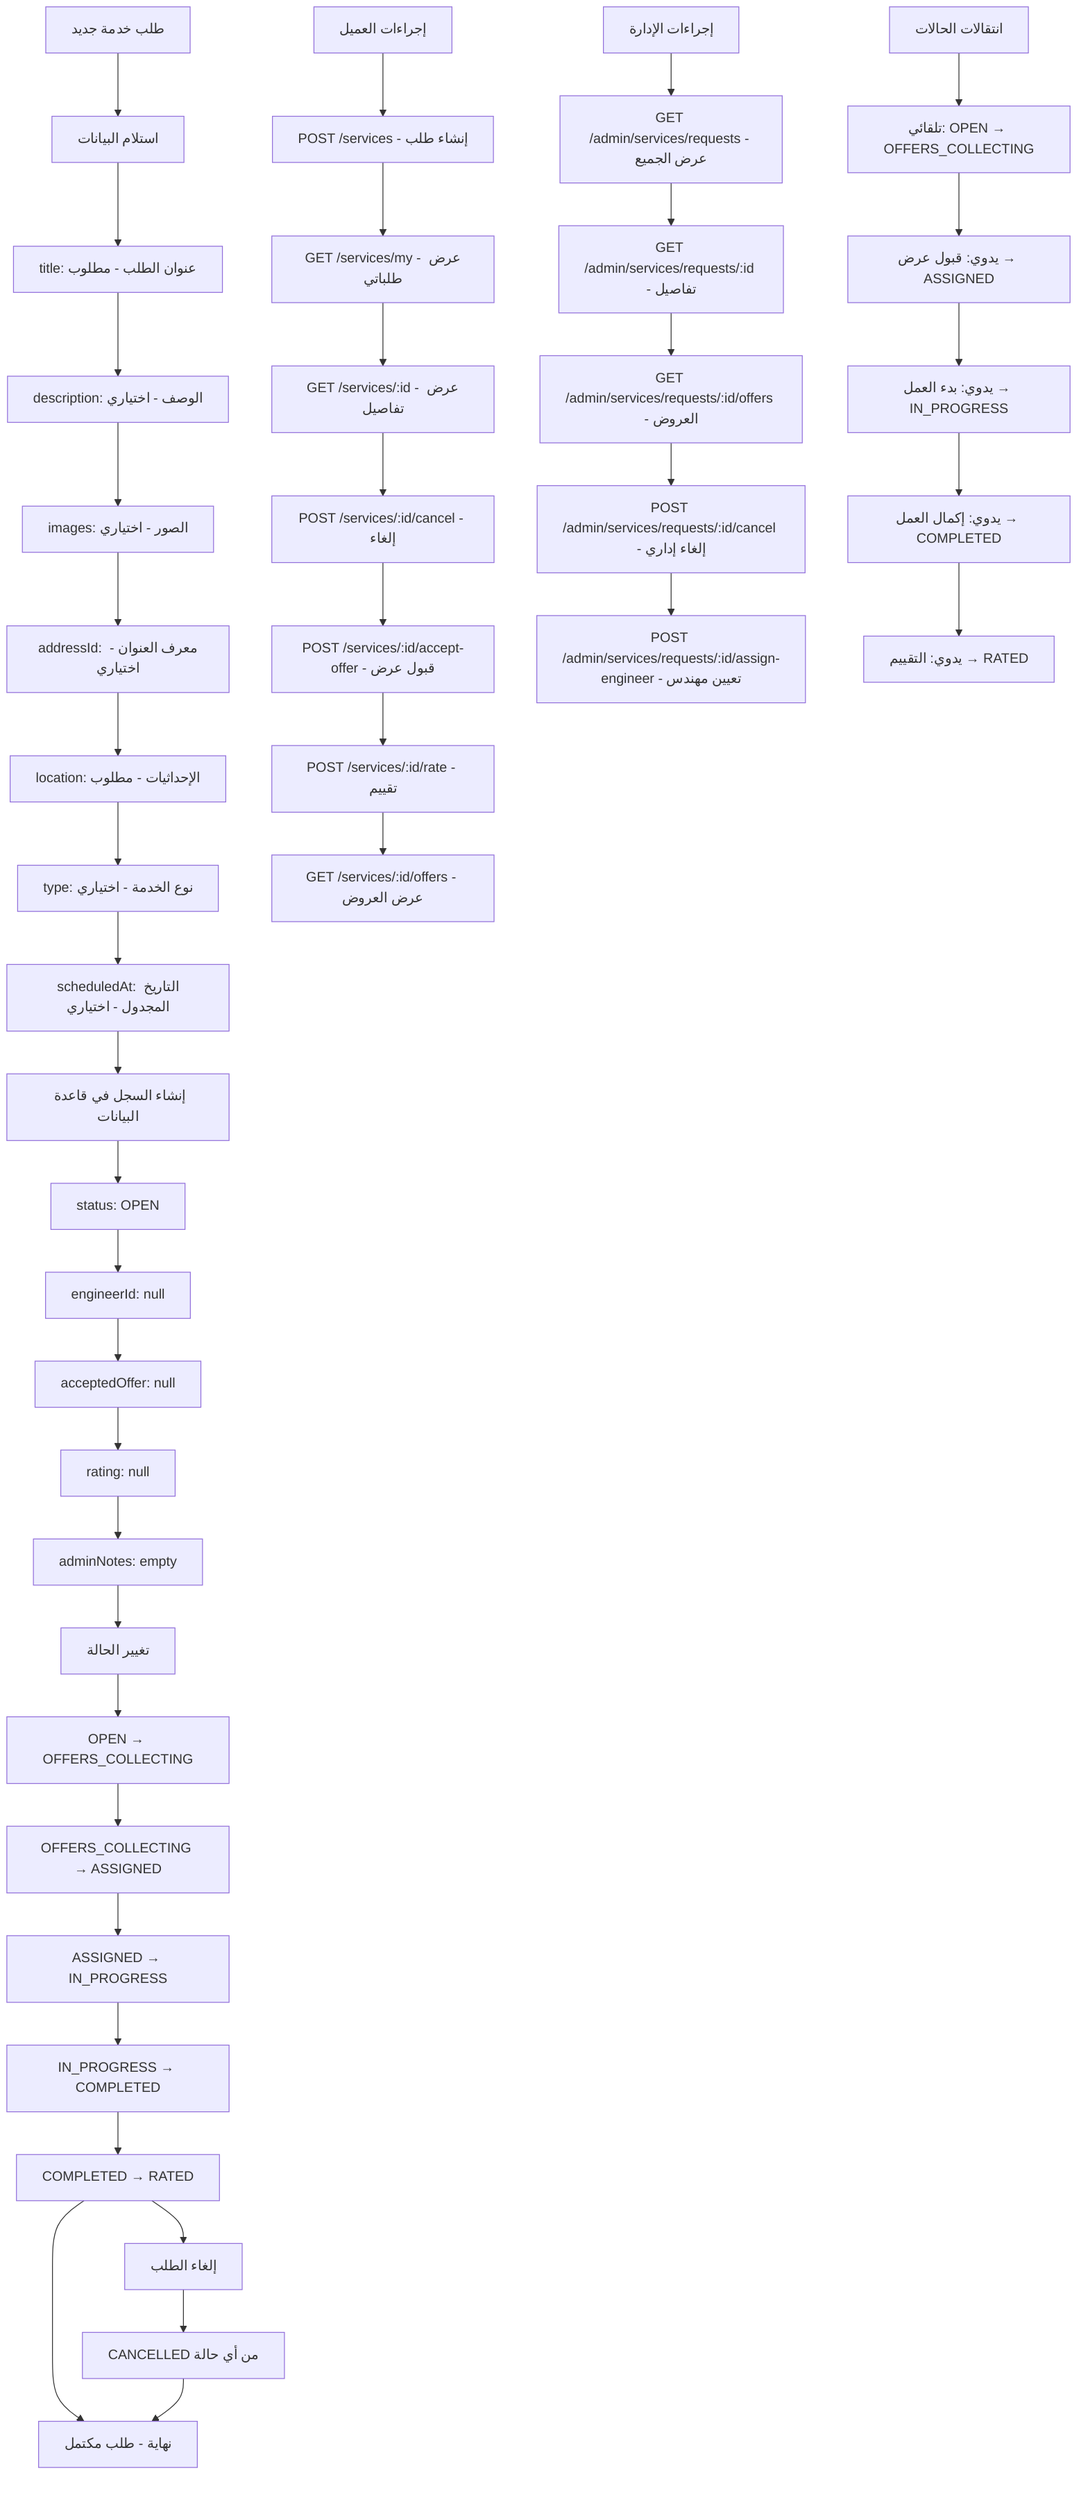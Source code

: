 %% Service Request Flow
%% View at https://mermaid.live
flowchart TD
  A[طلب خدمة جديد] --> B[استلام البيانات]
  B --> B1[title: عنوان الطلب - مطلوب]
  B1 --> B2[description: الوصف - اختياري]
  B2 --> B3[images: الصور - اختياري]
  B3 --> B4[addressId: معرف العنوان - اختياري]
  B4 --> B5[location: الإحداثيات - مطلوب]
  B5 --> B6[type: نوع الخدمة - اختياري]
  B6 --> B7[scheduledAt: التاريخ المجدول - اختياري]

  B7 --> C[إنشاء السجل في قاعدة البيانات]
  C --> C1[status: OPEN]
  C1 --> C2[engineerId: null]
  C2 --> C3[acceptedOffer: null]
  C3 --> C4[rating: null]
  C4 --> C5[adminNotes: empty]

  C5 --> D[تغيير الحالة]
  D --> D1[OPEN → OFFERS_COLLECTING]
  D1 --> D2[OFFERS_COLLECTING → ASSIGNED]
  D2 --> D3[ASSIGNED → IN_PROGRESS]
  D3 --> D4[IN_PROGRESS → COMPLETED]
  D4 --> D5[COMPLETED → RATED]

  D5 --> E[إلغاء الطلب]
  E --> E1[CANCELLED من أي حالة]

  %% Customer Actions
  F[إجراءات العميل] --> F1[POST /services - إنشاء طلب]
  F1 --> F2[GET /services/my - عرض طلباتي]
  F2 --> F3[GET /services/:id - عرض تفاصيل]
  F3 --> F4[POST /services/:id/cancel - إلغاء]
  F4 --> F5[POST /services/:id/accept-offer - قبول عرض]
  F5 --> F6[POST /services/:id/rate - تقييم]
  F6 --> F7[GET /services/:id/offers - عرض العروض]

  %% Admin Actions
  G[إجراءات الإدارة] --> G1[GET /admin/services/requests - عرض الجميع]
  G1 --> G2[GET /admin/services/requests/:id - تفاصيل]
  G2 --> G3[GET /admin/services/requests/:id/offers - العروض]
  G3 --> G4[POST /admin/services/requests/:id/cancel - إلغاء إداري]
  G4 --> G5[POST /admin/services/requests/:id/assign-engineer - تعيين مهندس]

  %% Status Transitions
  H[انتقالات الحالات] --> H1[تلقائي: OPEN → OFFERS_COLLECTING]
  H1 --> H2[يدوي: قبول عرض → ASSIGNED]
  H2 --> H3[يدوي: بدء العمل → IN_PROGRESS]
  H3 --> H4[يدوي: إكمال العمل → COMPLETED]
  H4 --> H5[يدوي: التقييم → RATED]

  %% End points
  D5 --> I[نهاية - طلب مكتمل]
  E1 --> I